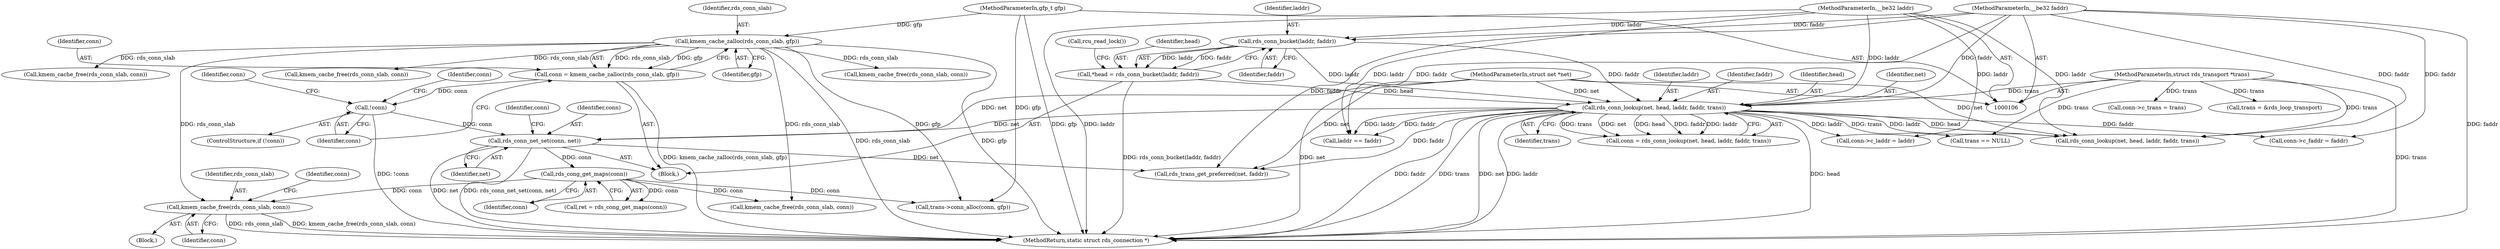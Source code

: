 digraph "0_linux_8c7188b23474cca017b3ef354c4a58456f68303a@API" {
"1000235" [label="(Call,kmem_cache_free(rds_conn_slab, conn))"];
"1000172" [label="(Call,kmem_cache_zalloc(rds_conn_slab, gfp))"];
"1000111" [label="(MethodParameterIn,gfp_t gfp)"];
"1000230" [label="(Call,rds_cong_get_maps(conn))"];
"1000210" [label="(Call,rds_conn_net_set(conn, net))"];
"1000176" [label="(Call,!conn)"];
"1000170" [label="(Call,conn = kmem_cache_zalloc(rds_conn_slab, gfp))"];
"1000131" [label="(Call,rds_conn_lookup(net, head, laddr, faddr, trans))"];
"1000107" [label="(MethodParameterIn,struct net *net)"];
"1000120" [label="(Call,*head = rds_conn_bucket(laddr, faddr))"];
"1000122" [label="(Call,rds_conn_bucket(laddr, faddr))"];
"1000108" [label="(MethodParameterIn,__be32 laddr)"];
"1000109" [label="(MethodParameterIn,__be32 faddr)"];
"1000110" [label="(MethodParameterIn,struct rds_transport *trans)"];
"1000434" [label="(Call,kmem_cache_free(rds_conn_slab, conn))"];
"1000172" [label="(Call,kmem_cache_zalloc(rds_conn_slab, gfp))"];
"1000174" [label="(Identifier,gfp)"];
"1000113" [label="(Block,)"];
"1000397" [label="(Call,kmem_cache_free(rds_conn_slab, conn))"];
"1000265" [label="(Call,trans = &rds_loop_transport)"];
"1000212" [label="(Identifier,net)"];
"1000175" [label="(ControlStructure,if (!conn))"];
"1000190" [label="(Call,conn->c_laddr = laddr)"];
"1000211" [label="(Identifier,conn)"];
"1000290" [label="(Call,trans->conn_alloc(conn, gfp))"];
"1000108" [label="(MethodParameterIn,__be32 laddr)"];
"1000234" [label="(Block,)"];
"1000122" [label="(Call,rds_conn_bucket(laddr, faddr))"];
"1000123" [label="(Identifier,laddr)"];
"1000177" [label="(Identifier,conn)"];
"1000235" [label="(Call,kmem_cache_free(rds_conn_slab, conn))"];
"1000188" [label="(Identifier,conn)"];
"1000216" [label="(Identifier,conn)"];
"1000171" [label="(Identifier,conn)"];
"1000195" [label="(Call,conn->c_faddr = faddr)"];
"1000231" [label="(Identifier,conn)"];
"1000111" [label="(MethodParameterIn,gfp_t gfp)"];
"1000134" [label="(Identifier,laddr)"];
"1000110" [label="(MethodParameterIn,struct rds_transport *trans)"];
"1000421" [label="(Call,rds_conn_lookup(net, head, laddr, faddr, trans))"];
"1000283" [label="(Call,conn->c_trans = trans)"];
"1000135" [label="(Identifier,faddr)"];
"1000237" [label="(Identifier,conn)"];
"1000239" [label="(Identifier,conn)"];
"1000459" [label="(MethodReturn,static struct rds_connection *)"];
"1000230" [label="(Call,rds_cong_get_maps(conn))"];
"1000107" [label="(MethodParameterIn,struct net *net)"];
"1000121" [label="(Identifier,head)"];
"1000133" [label="(Identifier,head)"];
"1000245" [label="(Call,rds_trans_get_preferred(net, faddr))"];
"1000152" [label="(Call,laddr == faddr)"];
"1000120" [label="(Call,*head = rds_conn_bucket(laddr, faddr))"];
"1000173" [label="(Identifier,rds_conn_slab)"];
"1000170" [label="(Call,conn = kmem_cache_zalloc(rds_conn_slab, gfp))"];
"1000124" [label="(Identifier,faddr)"];
"1000136" [label="(Identifier,trans)"];
"1000176" [label="(Call,!conn)"];
"1000129" [label="(Call,conn = rds_conn_lookup(net, head, laddr, faddr, trans))"];
"1000180" [label="(Identifier,conn)"];
"1000109" [label="(MethodParameterIn,__be32 faddr)"];
"1000270" [label="(Call,trans == NULL)"];
"1000236" [label="(Identifier,rds_conn_slab)"];
"1000131" [label="(Call,rds_conn_lookup(net, head, laddr, faddr, trans))"];
"1000132" [label="(Identifier,net)"];
"1000274" [label="(Call,kmem_cache_free(rds_conn_slab, conn))"];
"1000296" [label="(Call,kmem_cache_free(rds_conn_slab, conn))"];
"1000128" [label="(Call,rcu_read_lock())"];
"1000228" [label="(Call,ret = rds_cong_get_maps(conn))"];
"1000210" [label="(Call,rds_conn_net_set(conn, net))"];
"1000235" -> "1000234"  [label="AST: "];
"1000235" -> "1000237"  [label="CFG: "];
"1000236" -> "1000235"  [label="AST: "];
"1000237" -> "1000235"  [label="AST: "];
"1000239" -> "1000235"  [label="CFG: "];
"1000235" -> "1000459"  [label="DDG: rds_conn_slab"];
"1000235" -> "1000459"  [label="DDG: kmem_cache_free(rds_conn_slab, conn)"];
"1000172" -> "1000235"  [label="DDG: rds_conn_slab"];
"1000230" -> "1000235"  [label="DDG: conn"];
"1000172" -> "1000170"  [label="AST: "];
"1000172" -> "1000174"  [label="CFG: "];
"1000173" -> "1000172"  [label="AST: "];
"1000174" -> "1000172"  [label="AST: "];
"1000170" -> "1000172"  [label="CFG: "];
"1000172" -> "1000459"  [label="DDG: rds_conn_slab"];
"1000172" -> "1000459"  [label="DDG: gfp"];
"1000172" -> "1000170"  [label="DDG: rds_conn_slab"];
"1000172" -> "1000170"  [label="DDG: gfp"];
"1000111" -> "1000172"  [label="DDG: gfp"];
"1000172" -> "1000274"  [label="DDG: rds_conn_slab"];
"1000172" -> "1000290"  [label="DDG: gfp"];
"1000172" -> "1000296"  [label="DDG: rds_conn_slab"];
"1000172" -> "1000397"  [label="DDG: rds_conn_slab"];
"1000172" -> "1000434"  [label="DDG: rds_conn_slab"];
"1000111" -> "1000106"  [label="AST: "];
"1000111" -> "1000459"  [label="DDG: gfp"];
"1000111" -> "1000290"  [label="DDG: gfp"];
"1000230" -> "1000228"  [label="AST: "];
"1000230" -> "1000231"  [label="CFG: "];
"1000231" -> "1000230"  [label="AST: "];
"1000228" -> "1000230"  [label="CFG: "];
"1000230" -> "1000228"  [label="DDG: conn"];
"1000210" -> "1000230"  [label="DDG: conn"];
"1000230" -> "1000274"  [label="DDG: conn"];
"1000230" -> "1000290"  [label="DDG: conn"];
"1000210" -> "1000113"  [label="AST: "];
"1000210" -> "1000212"  [label="CFG: "];
"1000211" -> "1000210"  [label="AST: "];
"1000212" -> "1000210"  [label="AST: "];
"1000216" -> "1000210"  [label="CFG: "];
"1000210" -> "1000459"  [label="DDG: rds_conn_net_set(conn, net)"];
"1000210" -> "1000459"  [label="DDG: net"];
"1000176" -> "1000210"  [label="DDG: conn"];
"1000131" -> "1000210"  [label="DDG: net"];
"1000107" -> "1000210"  [label="DDG: net"];
"1000210" -> "1000245"  [label="DDG: net"];
"1000176" -> "1000175"  [label="AST: "];
"1000176" -> "1000177"  [label="CFG: "];
"1000177" -> "1000176"  [label="AST: "];
"1000180" -> "1000176"  [label="CFG: "];
"1000188" -> "1000176"  [label="CFG: "];
"1000176" -> "1000459"  [label="DDG: !conn"];
"1000170" -> "1000176"  [label="DDG: conn"];
"1000170" -> "1000113"  [label="AST: "];
"1000171" -> "1000170"  [label="AST: "];
"1000177" -> "1000170"  [label="CFG: "];
"1000170" -> "1000459"  [label="DDG: kmem_cache_zalloc(rds_conn_slab, gfp)"];
"1000131" -> "1000129"  [label="AST: "];
"1000131" -> "1000136"  [label="CFG: "];
"1000132" -> "1000131"  [label="AST: "];
"1000133" -> "1000131"  [label="AST: "];
"1000134" -> "1000131"  [label="AST: "];
"1000135" -> "1000131"  [label="AST: "];
"1000136" -> "1000131"  [label="AST: "];
"1000129" -> "1000131"  [label="CFG: "];
"1000131" -> "1000459"  [label="DDG: net"];
"1000131" -> "1000459"  [label="DDG: laddr"];
"1000131" -> "1000459"  [label="DDG: head"];
"1000131" -> "1000459"  [label="DDG: faddr"];
"1000131" -> "1000459"  [label="DDG: trans"];
"1000131" -> "1000129"  [label="DDG: trans"];
"1000131" -> "1000129"  [label="DDG: net"];
"1000131" -> "1000129"  [label="DDG: head"];
"1000131" -> "1000129"  [label="DDG: faddr"];
"1000131" -> "1000129"  [label="DDG: laddr"];
"1000107" -> "1000131"  [label="DDG: net"];
"1000120" -> "1000131"  [label="DDG: head"];
"1000122" -> "1000131"  [label="DDG: laddr"];
"1000122" -> "1000131"  [label="DDG: faddr"];
"1000108" -> "1000131"  [label="DDG: laddr"];
"1000109" -> "1000131"  [label="DDG: faddr"];
"1000110" -> "1000131"  [label="DDG: trans"];
"1000131" -> "1000152"  [label="DDG: laddr"];
"1000131" -> "1000152"  [label="DDG: faddr"];
"1000131" -> "1000190"  [label="DDG: laddr"];
"1000131" -> "1000195"  [label="DDG: faddr"];
"1000131" -> "1000245"  [label="DDG: faddr"];
"1000131" -> "1000270"  [label="DDG: trans"];
"1000131" -> "1000421"  [label="DDG: head"];
"1000131" -> "1000421"  [label="DDG: laddr"];
"1000107" -> "1000106"  [label="AST: "];
"1000107" -> "1000459"  [label="DDG: net"];
"1000107" -> "1000245"  [label="DDG: net"];
"1000107" -> "1000421"  [label="DDG: net"];
"1000120" -> "1000113"  [label="AST: "];
"1000120" -> "1000122"  [label="CFG: "];
"1000121" -> "1000120"  [label="AST: "];
"1000122" -> "1000120"  [label="AST: "];
"1000128" -> "1000120"  [label="CFG: "];
"1000120" -> "1000459"  [label="DDG: rds_conn_bucket(laddr, faddr)"];
"1000122" -> "1000120"  [label="DDG: laddr"];
"1000122" -> "1000120"  [label="DDG: faddr"];
"1000122" -> "1000124"  [label="CFG: "];
"1000123" -> "1000122"  [label="AST: "];
"1000124" -> "1000122"  [label="AST: "];
"1000108" -> "1000122"  [label="DDG: laddr"];
"1000109" -> "1000122"  [label="DDG: faddr"];
"1000108" -> "1000106"  [label="AST: "];
"1000108" -> "1000459"  [label="DDG: laddr"];
"1000108" -> "1000152"  [label="DDG: laddr"];
"1000108" -> "1000190"  [label="DDG: laddr"];
"1000108" -> "1000421"  [label="DDG: laddr"];
"1000109" -> "1000106"  [label="AST: "];
"1000109" -> "1000459"  [label="DDG: faddr"];
"1000109" -> "1000152"  [label="DDG: faddr"];
"1000109" -> "1000195"  [label="DDG: faddr"];
"1000109" -> "1000245"  [label="DDG: faddr"];
"1000109" -> "1000421"  [label="DDG: faddr"];
"1000110" -> "1000106"  [label="AST: "];
"1000110" -> "1000459"  [label="DDG: trans"];
"1000110" -> "1000265"  [label="DDG: trans"];
"1000110" -> "1000270"  [label="DDG: trans"];
"1000110" -> "1000283"  [label="DDG: trans"];
"1000110" -> "1000421"  [label="DDG: trans"];
}
